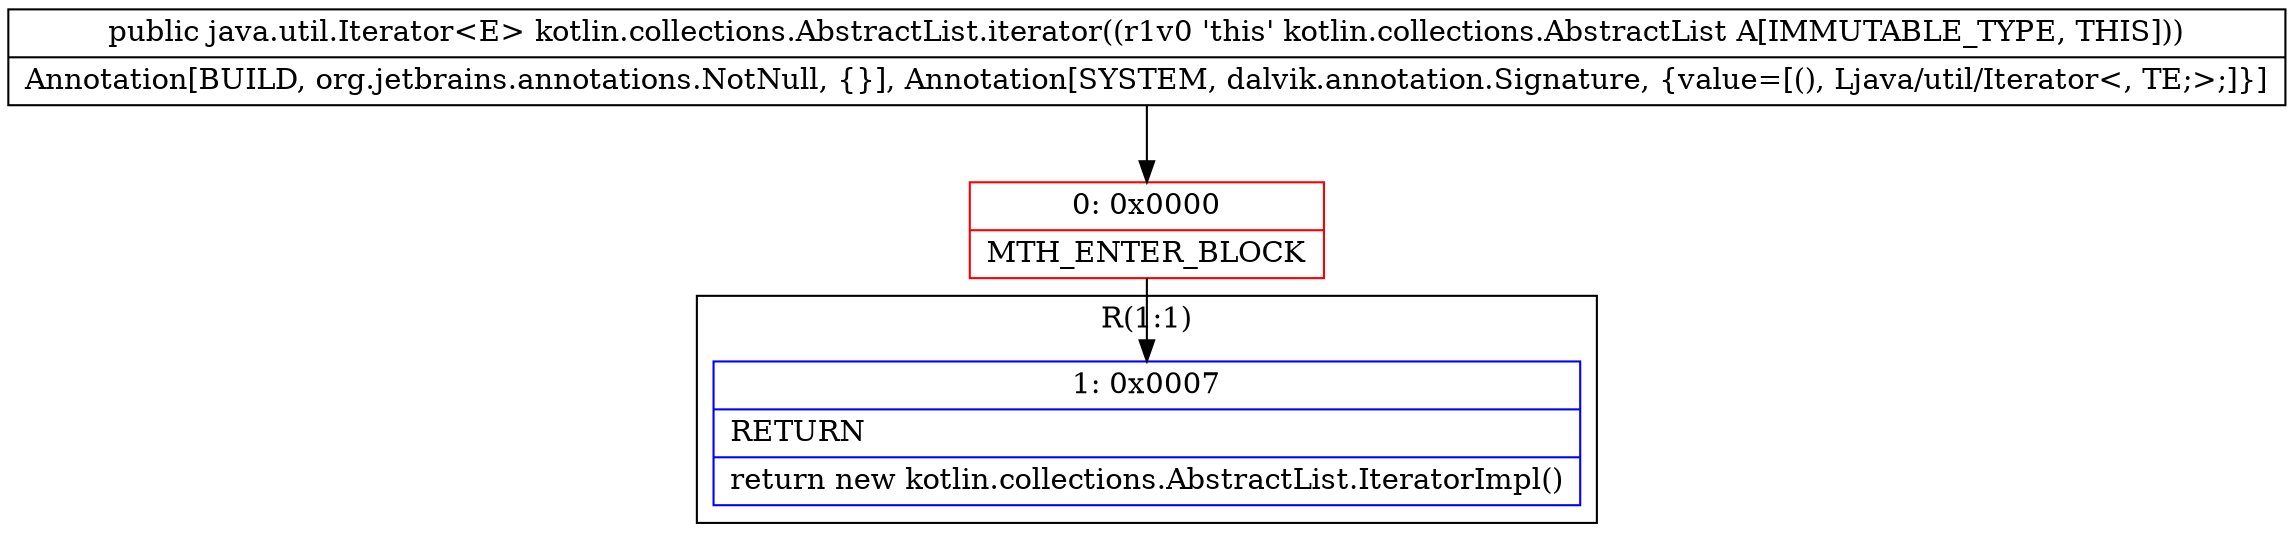 digraph "CFG forkotlin.collections.AbstractList.iterator()Ljava\/util\/Iterator;" {
subgraph cluster_Region_1337448696 {
label = "R(1:1)";
node [shape=record,color=blue];
Node_1 [shape=record,label="{1\:\ 0x0007|RETURN\l|return new kotlin.collections.AbstractList.IteratorImpl()\l}"];
}
Node_0 [shape=record,color=red,label="{0\:\ 0x0000|MTH_ENTER_BLOCK\l}"];
MethodNode[shape=record,label="{public java.util.Iterator\<E\> kotlin.collections.AbstractList.iterator((r1v0 'this' kotlin.collections.AbstractList A[IMMUTABLE_TYPE, THIS]))  | Annotation[BUILD, org.jetbrains.annotations.NotNull, \{\}], Annotation[SYSTEM, dalvik.annotation.Signature, \{value=[(), Ljava\/util\/Iterator\<, TE;\>;]\}]\l}"];
MethodNode -> Node_0;
Node_0 -> Node_1;
}

